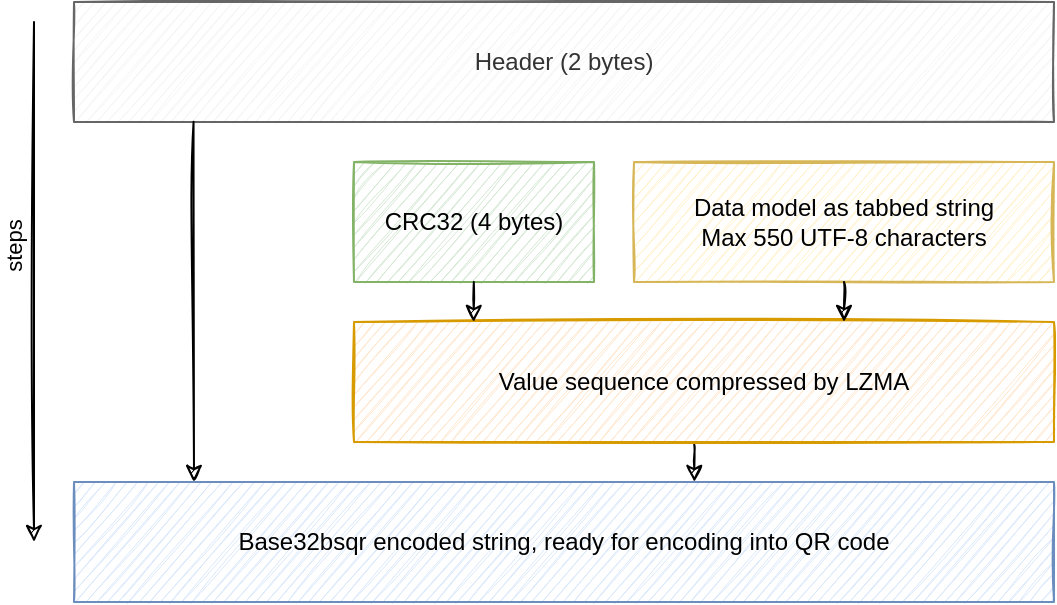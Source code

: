 <mxfile>
    <diagram id="QBfXTE_qWPWNibvKBBgT" name="Page-1">
        <mxGraphModel dx="1122" dy="446" grid="1" gridSize="10" guides="1" tooltips="1" connect="1" arrows="1" fold="1" page="1" pageScale="1" pageWidth="850" pageHeight="1100" math="0" shadow="0">
            <root>
                <mxCell id="0"/>
                <mxCell id="1" parent="0"/>
                <mxCell id="2" value="Header (2 bytes)" style="rounded=0;whiteSpace=wrap;html=1;sketch=1;fillColor=#f5f5f5;strokeColor=#666666;fontColor=#333333;" parent="1" vertex="1">
                    <mxGeometry x="50" y="160" width="490" height="60" as="geometry"/>
                </mxCell>
                <mxCell id="12" style="edgeStyle=none;html=1;exitX=0.122;exitY=0.998;exitDx=0;exitDy=0;sketch=1;exitPerimeter=0;" parent="1" source="2" edge="1">
                    <mxGeometry relative="1" as="geometry">
                        <mxPoint x="110" y="300" as="sourcePoint"/>
                        <mxPoint x="110" y="400" as="targetPoint"/>
                    </mxGeometry>
                </mxCell>
                <mxCell id="4" value="CRC32 (4 bytes)" style="rounded=0;whiteSpace=wrap;html=1;sketch=1;fillColor=#d5e8d4;strokeColor=#82b366;" parent="1" vertex="1">
                    <mxGeometry x="190" y="240" width="120" height="60" as="geometry"/>
                </mxCell>
                <mxCell id="5" value="Data model as tabbed string&lt;br&gt;Max 550 UTF-8 characters" style="rounded=0;whiteSpace=wrap;html=1;sketch=1;fillColor=#fff2cc;strokeColor=#d6b656;" parent="1" vertex="1">
                    <mxGeometry x="330" y="240" width="210" height="60" as="geometry"/>
                </mxCell>
                <mxCell id="13" style="edgeStyle=none;html=1;exitX=0.486;exitY=1.02;exitDx=0;exitDy=0;sketch=1;exitPerimeter=0;entryX=0.633;entryY=0;entryDx=0;entryDy=0;entryPerimeter=0;" parent="1" source="7" edge="1" target="8">
                    <mxGeometry relative="1" as="geometry">
                        <mxPoint x="360" y="390" as="targetPoint"/>
                    </mxGeometry>
                </mxCell>
                <mxCell id="7" value="Value sequence compressed by LZMA" style="rounded=0;whiteSpace=wrap;html=1;sketch=1;fillColor=#ffe6cc;strokeColor=#d79b00;" parent="1" vertex="1">
                    <mxGeometry x="190" y="320" width="350" height="60" as="geometry"/>
                </mxCell>
                <mxCell id="8" value="Base32bsqr encoded string, ready for encoding into QR code" style="rounded=0;whiteSpace=wrap;html=1;sketch=1;fillColor=#dae8fc;strokeColor=#6c8ebf;" parent="1" vertex="1">
                    <mxGeometry x="50" y="400" width="490" height="60" as="geometry"/>
                </mxCell>
                <mxCell id="11" style="edgeStyle=none;html=1;sketch=1;entryX=0.171;entryY=0;entryDx=0;entryDy=0;entryPerimeter=0;" parent="1" source="4" target="7" edge="1">
                    <mxGeometry relative="1" as="geometry"/>
                </mxCell>
                <mxCell id="10" style="edgeStyle=none;html=1;sketch=1;entryX=0.7;entryY=0;entryDx=0;entryDy=0;entryPerimeter=0;" parent="1" source="5" edge="1" target="7">
                    <mxGeometry relative="1" as="geometry">
                        <mxPoint x="410" y="320" as="targetPoint"/>
                    </mxGeometry>
                </mxCell>
                <mxCell id="18" value="" style="endArrow=classic;html=1;labelBorderColor=none;sketch=1;" parent="1" edge="1">
                    <mxGeometry width="50" height="50" relative="1" as="geometry">
                        <mxPoint x="30" y="170" as="sourcePoint"/>
                        <mxPoint x="30" y="430" as="targetPoint"/>
                    </mxGeometry>
                </mxCell>
                <mxCell id="19" value="steps" style="edgeLabel;align=center;verticalAlign=bottom;resizable=0;points=[];html=1;horizontal=0;" parent="18" vertex="1" connectable="0">
                    <mxGeometry x="-0.131" y="-2" relative="1" as="geometry">
                        <mxPoint as="offset"/>
                    </mxGeometry>
                </mxCell>
            </root>
        </mxGraphModel>
    </diagram>
</mxfile>
